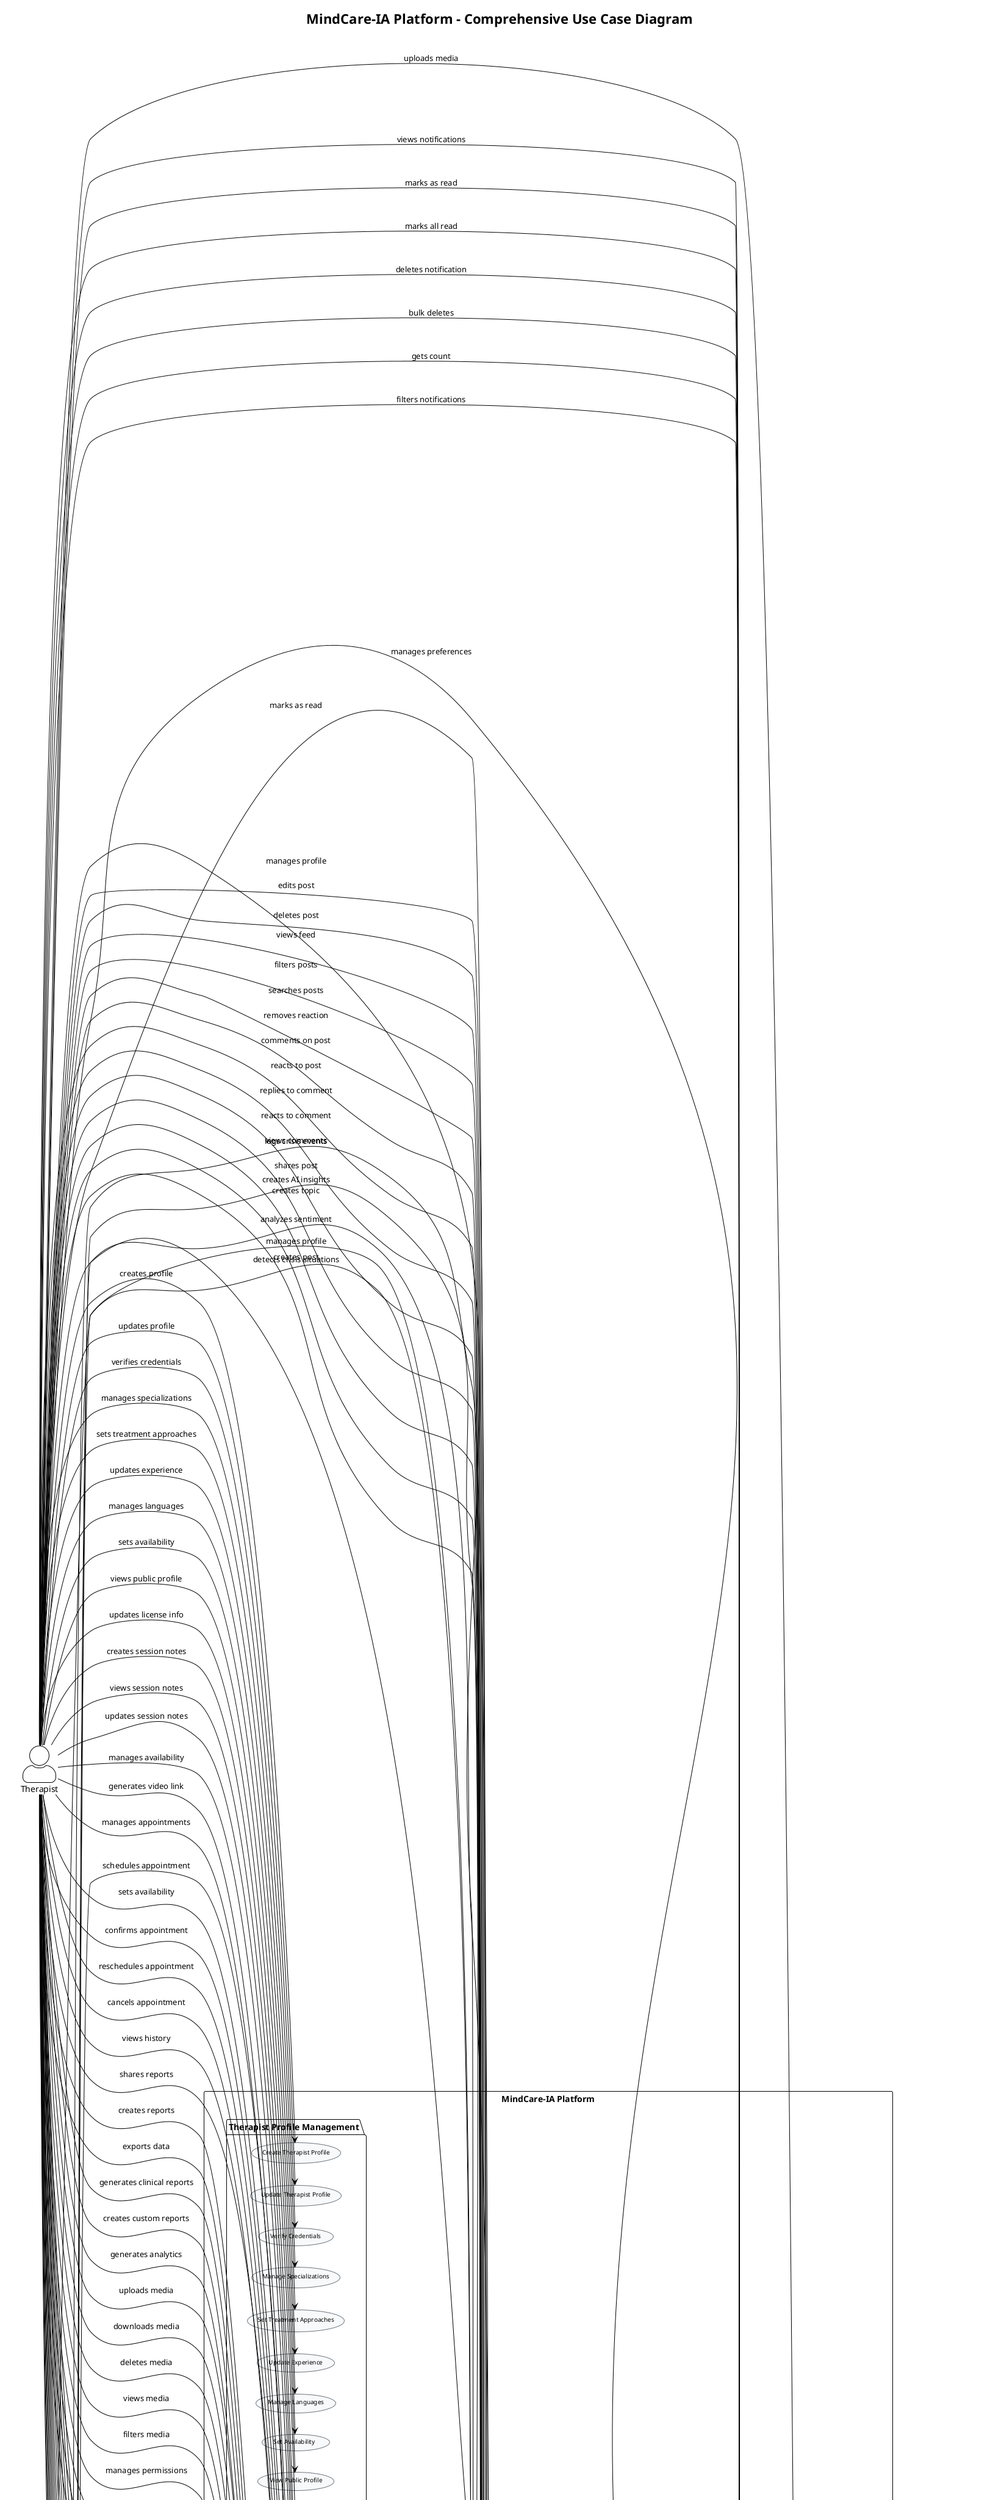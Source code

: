 @startuml MindCare-IA_Global_Use_Case_Diagram
!theme plain
skinparam actorStyle awesome
skinparam usecase {
    BackgroundColor #F8F9FA
    BorderColor #6C757D
    FontName "Arial"
    FontSize 10
}

title MindCare-IA Platform - Comprehensive Use Case Diagram

left to right direction

' ========== ACTORS ==========
:Patient: as Patient
:Therapist: as Therapist  
:Admin: as Admin
:AI Engine: as AI_Engine
:Chatbot: as Chatbot
:Notification System: as NotificationSystem
:Media Handler: as MediaHandler
:Analytics Engine: as AnalyticsEngine

' ========== SYSTEM BOUNDARY ==========
rectangle "MindCare-IA Platform" {

    ' ========== USER MANAGEMENT & AUTHENTICATION ==========
    package "User Management & Authentication" {
        (Register Account) as UC001
        (Login with Email) as UC002
        (Login with Google OAuth) as UC003
        (Verify Email) as UC004
        (Reset Password) as UC005
        (Resend Verification Email) as UC006
        (Manage User Profile) as UC007
        (Update Profile Information) as UC008
        (Upload Profile Picture) as UC009
        (Manage Privacy Settings) as UC010
        (Manage User Preferences) as UC011
        (Update User Settings) as UC012
        (Logout) as UC013
    }

    ' ========== MOOD TRACKING ==========
    package "Mood Tracking & Monitoring" {
        (Log Daily Mood) as UC014
        (Track Energy Level) as UC015
        (Record Mood Activities) as UC016
        (Add Mood Notes) as UC017
        (View Mood History) as UC018
        (Filter Mood Logs) as UC019
        (Search Mood Entries) as UC020
        (Export Mood Data) as UC021
        (Bulk Create Mood Logs) as UC022
        (Generate Mood Analytics) as UC023
        (View Mood Trends) as UC024
        (Calculate Mood Statistics) as UC025
        (Connect Mood to Journal) as UC026
    }

    ' ========== JOURNAL SYSTEM ==========
    package "Journal & Emotional Writing" {
        (Create Journal Entry) as UC027
        (Edit Journal Entry) as UC028
        (Delete Journal Entry) as UC029
        (View Journal History) as UC030
        (Search Journal Entries) as UC031
        (Filter by Date Range) as UC032
        (Categorize Journal Entries) as UC033
        (Create Journal Categories) as UC034
        (Manage Categories) as UC035
        (Share Journal with Therapist) as UC036
        (Set Journal Privacy) as UC037
        (Add Mood to Journal) as UC038
        (Track Writing Progress) as UC039
        (View Journal Statistics) as UC040
    }

    ' ========== AI CHATBOT ==========
    package "AI Therapy Chatbot" {
        (Start Chatbot Conversation) as UC041
        (Send Message to Chatbot) as UC042
        (Receive AI Response) as UC043
        (View Conversation History) as UC044
        (Update Conversation Metadata) as UC045
        (Filter Conversations) as UC046
        (Generate Therapeutic Recommendations) as UC047
        (Detect Crisis Situations) as UC048
        (Provide Coping Strategies) as UC049
        (Analyze Conversation Sentiment) as UC050
        (Store Conversation Context) as UC051
    }

    ' ========== APPOINTMENTS ==========
    package "Appointment Management" {
        (Schedule Appointment) as UC052
        (View Available Time Slots) as UC053
        (Confirm Appointment) as UC054
        (Reschedule Appointment) as UC055
        (Cancel Appointment) as UC056
        (View Appointment History) as UC057
        (Set Appointment Reminders) as UC058
        (Create Session Notes) as UC059
        (View Session Notes) as UC060
        (Update Session Notes) as UC061
        (Track Pain Level) as UC062
        (Manage Therapist Availability) as UC063
        (Generate Video Session Link) as UC064
    }

    ' ========== MESSAGING ==========
    package "Secure Messaging" {
        (Send One-to-One Message) as UC065
        (Send Group Message) as UC066
        (Receive Message) as UC067
        (Edit Message) as UC068
        (Delete Message) as UC069
        (View Message History) as UC070
        (Search Messages) as UC071
        (Mark Message as Read) as UC072
        (Send Read Receipt) as UC073
        (Show Typing Indicator) as UC074
        (Add Message Reaction) as UC075
        (Share Media in Message) as UC076
        (View Edit History) as UC077
        (Handle Offline Messages) as UC078
        (Sync Message Queue) as UC079
    }

    ' ========== NOTIFICATIONS ==========
    package "Notification System" {
        (Send In-App Notification) as UC080
        (Send Email Notification) as UC081
        (Send Push Notification) as UC082
        (View Notifications) as UC083
        (Mark Notification as Read) as UC084
        (Mark All Notifications Read) as UC085
        (Delete Notification) as UC086
        (Bulk Delete Notifications) as UC087
        (Get Notification Count) as UC088
        (Filter Notifications) as UC089
        (Manage Notification Preferences) as UC090
        (Send Appointment Reminders) as UC091
        (Send Crisis Alerts) as UC092
        (Send System Alerts) as UC093
    }

    ' ========== FEEDS & SOCIAL ==========
    package "Social Feeds & Community" {
        (Create Post) as UC094
        (Edit Post) as UC095
        (Delete Post) as UC096
        (View Posts Feed) as UC097
        (Filter Posts) as UC098
        (Search Posts) as UC099
        (React to Post) as UC100
        (Remove Reaction) as UC101
        (Comment on Post) as UC102
        (Reply to Comment) as UC103
        (React to Comment) as UC104
        (View Post Comments) as UC105
        (Share Post) as UC106
        (Report Post) as UC107
        (Create Topic) as UC108
        (Upload Media to Post) as UC109
        (View Post Analytics) as UC110
    }

    ' ========== MEDIA MANAGEMENT ==========
    package "Media Management" {
        (Upload Media File) as UC111
        (View Media File) as UC112
        (Download Media File) as UC113
        (Delete Media File) as UC114
        (Filter Media by Type) as UC115
        (Manage Media Permissions) as UC116
        (Optimize Media Storage) as UC117
        (Generate Media Thumbnails) as UC118
        (Validate Media Format) as UC119
        (Track Media Usage) as UC120
    }

    ' ========== PATIENT PROFILE ==========
    package "Patient Health Management" {
        (Create Patient Profile) as UC121
        (Update Patient Profile) as UC122
        (View Patient Profile) as UC123
        (Add Medical History) as UC124
        (Update Medical History) as UC125
        (View Medical History) as UC126
        (Track Current Medications) as UC127
        (Record Health Metrics) as UC128
        (View Health Progress) as UC129
        (Set Health Goals) as UC130
        (Track Goal Progress) as UC131
        (Generate Health Reports) as UC132
    }

    ' ========== THERAPIST PROFILE ==========
    package "Therapist Profile Management" {
        (Create Therapist Profile) as UC133
        (Update Therapist Profile) as UC134
        (Verify Credentials) as UC135
        (Manage Specializations) as UC136
        (Set Treatment Approaches) as UC137
        (Update Experience) as UC138
        (Manage Languages) as UC139
        (Set Availability) as UC140
        (View Public Profile) as UC141
        (Update License Information) as UC142
    }

    ' ========== AI ANALYSIS ==========
    package "AI Analysis & Insights" {
        (Analyze User Data) as UC143
        (Generate Mood Predictions) as UC144
        (Detect Mood Patterns) as UC145
        (Predict Crisis Risk) as UC146
        (Analyze Journal Sentiment) as UC147
        (Generate Therapeutic Tips) as UC148
        (Create AI Insights) as UC149
        (Monitor User Engagement) as UC150
        (Analyze Social Interactions) as UC151
        (Generate Progress Reports) as UC152
        (Predict Therapy Outcomes) as UC153
        (Log Crisis Events) as UC154
        (Trigger Interventions) as UC155
    }

    ' ========== ANALYTICS & REPORTING ==========
    package "Analytics & Reporting" {
        (Generate User Analytics) as UC156
        (Create Dashboard Reports) as UC157
        (Export Data Reports) as UC158
        (Track System Performance) as UC159
        (Monitor User Engagement) as UC160
        (Analyze Usage Patterns) as UC161
        (Generate Clinical Reports) as UC162
        (Create Custom Reports) as UC163
        (Schedule Report Generation) as UC164
        (Share Reports with Healthcare Providers) as UC165
    }

    ' ========== ADMIN FUNCTIONS ==========
    package "Administrative Functions" {
        (Manage User Accounts) as UC166
        (View System Statistics) as UC167
        (Configure System Settings) as UC168
        (Manage Notification Types) as UC169
        (Monitor System Health) as UC170
        (Manage Content Moderation) as UC171
        (Handle Crisis Interventions) as UC172
        (Manage Data Backups) as UC173
        (Configure Security Settings) as UC174
        (Audit System Logs) as UC175
    }
}

' ========== USER RELATIONSHIPS ==========
Patient --> UC001 : registers
Patient --> UC002 : authenticates
Patient --> UC003 : OAuth login
Patient --> UC004 : verifies email
Patient --> UC005 : resets password
Patient --> UC006 : resends verification
Patient --> UC007 : manages profile
Patient --> UC008 : updates info
Patient --> UC009 : uploads picture
Patient --> UC010 : sets privacy
Patient --> UC011 : manages preferences
Patient --> UC012 : updates settings
Patient --> UC013 : logs out

Patient --> UC014 : logs mood
Patient --> UC015 : tracks energy
Patient --> UC016 : records activities
Patient --> UC017 : adds notes
Patient --> UC018 : views history
Patient --> UC019 : filters logs
Patient --> UC020 : searches entries
Patient --> UC021 : exports data
Patient --> UC022 : bulk creates
Patient --> UC023 : views analytics
Patient --> UC024 : checks trends
Patient --> UC025 : views statistics
Patient --> UC026 : connects to journal

Patient --> UC027 : creates entry
Patient --> UC028 : edits entry
Patient --> UC029 : deletes entry
Patient --> UC030 : views history
Patient --> UC031 : searches entries
Patient --> UC032 : filters by date
Patient --> UC033 : categorizes entries
Patient --> UC034 : creates categories
Patient --> UC035 : manages categories
Patient --> UC036 : shares with therapist
Patient --> UC037 : sets privacy
Patient --> UC038 : adds mood
Patient --> UC039 : tracks progress
Patient --> UC040 : views statistics

Patient --> UC041 : starts conversation
Patient --> UC042 : sends message
Patient --> UC043 : receives response
Patient --> UC044 : views history
Patient --> UC045 : updates metadata
Patient --> UC046 : filters conversations

Patient --> UC052 : schedules appointment
Patient --> UC053 : views time slots
Patient --> UC054 : confirms appointment
Patient --> UC055 : reschedules appointment
Patient --> UC056 : cancels appointment
Patient --> UC057 : views history
Patient --> UC058 : sets reminders
Patient --> UC062 : tracks pain level

Patient --> UC065 : sends message
Patient --> UC066 : sends group message
Patient --> UC067 : receives message
Patient --> UC068 : edits message
Patient --> UC069 : deletes message
Patient --> UC070 : views history
Patient --> UC071 : searches messages
Patient --> UC072 : marks as read
Patient --> UC073 : sends receipt
Patient --> UC074 : shows typing
Patient --> UC075 : adds reaction
Patient --> UC076 : shares media
Patient --> UC077 : views edit history
Patient --> UC078 : handles offline
Patient --> UC079 : syncs queue

Patient --> UC083 : views notifications
Patient --> UC084 : marks as read
Patient --> UC085 : marks all read
Patient --> UC086 : deletes notification
Patient --> UC087 : bulk deletes
Patient --> UC088 : gets count
Patient --> UC089 : filters notifications
Patient --> UC090 : manages preferences

Patient --> UC094 : creates post
Patient --> UC095 : edits post
Patient --> UC096 : deletes post
Patient --> UC097 : views feed
Patient --> UC098 : filters posts
Patient --> UC099 : searches posts
Patient --> UC100 : reacts to post
Patient --> UC101 : removes reaction
Patient --> UC102 : comments on post
Patient --> UC103 : replies to comment
Patient --> UC104 : reacts to comment
Patient --> UC105 : views comments
Patient --> UC106 : shares post
Patient --> UC107 : reports post
Patient --> UC108 : creates topic
Patient --> UC109 : uploads media
Patient --> UC110 : views analytics

Patient --> UC111 : uploads media
Patient --> UC112 : views media
Patient --> UC113 : downloads media
Patient --> UC114 : deletes media
Patient --> UC115 : filters media
Patient --> UC116 : manages permissions

Patient --> UC121 : creates profile
Patient --> UC122 : updates profile
Patient --> UC123 : views profile
Patient --> UC124 : adds medical history
Patient --> UC125 : updates medical history
Patient --> UC126 : views medical history
Patient --> UC127 : tracks medications
Patient --> UC128 : records health metrics
Patient --> UC129 : views health progress
Patient --> UC130 : sets health goals
Patient --> UC131 : tracks goal progress
Patient --> UC132 : generates health reports

' ========== THERAPIST RELATIONSHIPS ==========
Therapist --> UC001 : registers
Therapist --> UC002 : authenticates
Therapist --> UC003 : OAuth login
Therapist --> UC007 : manages profile
Therapist --> UC008 : updates info
Therapist --> UC009 : uploads picture
Therapist --> UC010 : sets privacy
Therapist --> UC011 : manages preferences
Therapist --> UC012 : updates settings
Therapist --> UC013 : logs out

Therapist --> UC052 : manages appointments
Therapist --> UC053 : sets availability
Therapist --> UC054 : confirms appointment
Therapist --> UC055 : reschedules appointment
Therapist --> UC056 : cancels appointment
Therapist --> UC057 : views history
Therapist --> UC059 : creates session notes
Therapist --> UC060 : views session notes
Therapist --> UC061 : updates session notes
Therapist --> UC063 : manages availability
Therapist --> UC064 : generates video link

Therapist --> UC065 : sends message
Therapist --> UC066 : sends group message
Therapist --> UC067 : receives message
Therapist --> UC068 : edits message
Therapist --> UC069 : deletes message
Therapist --> UC070 : views history
Therapist --> UC071 : searches messages
Therapist --> UC072 : marks as read
Therapist --> UC073 : sends receipt
Therapist --> UC074 : shows typing
Therapist --> UC075 : adds reaction
Therapist --> UC076 : shares media

Therapist --> UC083 : views notifications
Therapist --> UC084 : marks as read
Therapist --> UC085 : marks all read
Therapist --> UC086 : deletes notification
Therapist --> UC087 : bulk deletes
Therapist --> UC088 : gets count
Therapist --> UC089 : filters notifications
Therapist --> UC090 : manages preferences

Therapist --> UC094 : creates post
Therapist --> UC095 : edits post
Therapist --> UC096 : deletes post
Therapist --> UC097 : views feed
Therapist --> UC098 : filters posts
Therapist --> UC099 : searches posts
Therapist --> UC100 : reacts to post
Therapist --> UC101 : removes reaction
Therapist --> UC102 : comments on post
Therapist --> UC103 : replies to comment
Therapist --> UC104 : reacts to comment
Therapist --> UC105 : views comments
Therapist --> UC106 : shares post
Therapist --> UC108 : creates topic
Therapist --> UC109 : uploads media

Therapist --> UC111 : uploads media
Therapist --> UC112 : views media
Therapist --> UC113 : downloads media
Therapist --> UC114 : deletes media
Therapist --> UC115 : filters media
Therapist --> UC116 : manages permissions

Therapist --> UC133 : creates profile
Therapist --> UC134 : updates profile
Therapist --> UC135 : verifies credentials
Therapist --> UC136 : manages specializations
Therapist --> UC137 : sets treatment approaches
Therapist --> UC138 : updates experience
Therapist --> UC139 : manages languages
Therapist --> UC140 : sets availability
Therapist --> UC141 : views public profile
Therapist --> UC142 : updates license info

Therapist --> UC156 : generates analytics
Therapist --> UC157 : creates reports
Therapist --> UC158 : exports data
Therapist --> UC162 : generates clinical reports
Therapist --> UC163 : creates custom reports
Therapist --> UC165 : shares reports

' ========== ADMIN RELATIONSHIPS ==========
Admin --> UC002 : authenticates
Admin --> UC007 : manages profile
Admin --> UC013 : logs out

Admin --> UC166 : manages user accounts
Admin --> UC167 : views system statistics
Admin --> UC168 : configures system settings
Admin --> UC169 : manages notification types
Admin --> UC170 : monitors system health
Admin --> UC171 : manages content moderation
Admin --> UC172 : handles crisis interventions
Admin --> UC173 : manages data backups
Admin --> UC174 : configures security settings
Admin --> UC175 : audits system logs

Admin --> UC156 : generates analytics
Admin --> UC157 : creates reports
Admin --> UC158 : exports data
Admin --> UC159 : tracks performance
Admin --> UC160 : monitors engagement
Admin --> UC161 : analyzes usage patterns
Admin --> UC162 : generates clinical reports
Admin --> UC163 : creates custom reports
Admin --> UC164 : schedules reports

' ========== AI ENGINE RELATIONSHIPS ==========
AI_Engine --> UC143 : analyzes user data
AI_Engine --> UC144 : generates mood predictions
AI_Engine --> UC145 : detects mood patterns
AI_Engine --> UC146 : predicts crisis risk
AI_Engine --> UC147 : analyzes journal sentiment
AI_Engine --> UC148 : generates therapeutic tips
AI_Engine --> UC149 : creates AI insights
AI_Engine --> UC150 : monitors user engagement
AI_Engine --> UC151 : analyzes social interactions
AI_Engine --> UC152 : generates progress reports
AI_Engine --> UC153 : predicts therapy outcomes
AI_Engine --> UC154 : logs crisis events
AI_Engine --> UC155 : triggers interventions

' ========== CHATBOT RELATIONSHIPS ==========
Chatbot --> UC042 : processes messages
Chatbot --> UC043 : generates responses
Chatbot --> UC047 : generates recommendations
Chatbot --> UC048 : detects crisis situations
Chatbot --> UC049 : provides coping strategies
Chatbot --> UC050 : analyzes sentiment
Chatbot --> UC051 : stores context

' ========== NOTIFICATION SYSTEM RELATIONSHIPS ==========
NotificationSystem --> UC080 : sends in-app notifications
NotificationSystem --> UC081 : sends email notifications
NotificationSystem --> UC082 : sends push notifications
NotificationSystem --> UC091 : sends appointment reminders
NotificationSystem --> UC092 : sends crisis alerts
NotificationSystem --> UC093 : sends system alerts

' ========== MEDIA HANDLER RELATIONSHIPS ==========
MediaHandler --> UC111 : handles uploads
MediaHandler --> UC112 : serves media files
MediaHandler --> UC113 : handles downloads
MediaHandler --> UC114 : manages deletion
MediaHandler --> UC117 : optimizes storage
MediaHandler --> UC118 : generates thumbnails
MediaHandler --> UC119 : validates formats
MediaHandler --> UC120 : tracks usage

' ========== ANALYTICS ENGINE RELATIONSHIPS ==========
AnalyticsEngine --> UC156 : generates user analytics
AnalyticsEngine --> UC157 : creates dashboard reports
AnalyticsEngine --> UC158 : exports data reports
AnalyticsEngine --> UC159 : tracks system performance
AnalyticsEngine --> UC160 : monitors user engagement
AnalyticsEngine --> UC161 : analyzes usage patterns
AnalyticsEngine --> UC162 : generates clinical reports
AnalyticsEngine --> UC163 : creates custom reports
AnalyticsEngine --> UC164 : schedules report generation

' ========== INCLUDE RELATIONSHIPS ==========
UC001 ..> UC004 : <<include>>
UC002 ..> UC007 : <<include>>
UC003 ..> UC007 : <<include>>
UC014 ..> UC026 : <<include>>
UC027 ..> UC033 : <<include>>
UC036 ..> UC094 : <<include>>
UC041 ..> UC048 : <<include>>
UC042 ..> UC050 : <<include>>
UC052 ..> UC058 : <<include>>
UC065 ..> UC072 : <<include>>
UC094 ..> UC109 : <<include>>
UC100 ..> UC080 : <<include>>
UC102 ..> UC080 : <<include>>
UC121 ..> UC124 : <<include>>
UC143 ..> UC149 : <<include>>
UC146 ..> UC154 : <<include>>
UC048 ..> UC092 : <<include>>

@enduml